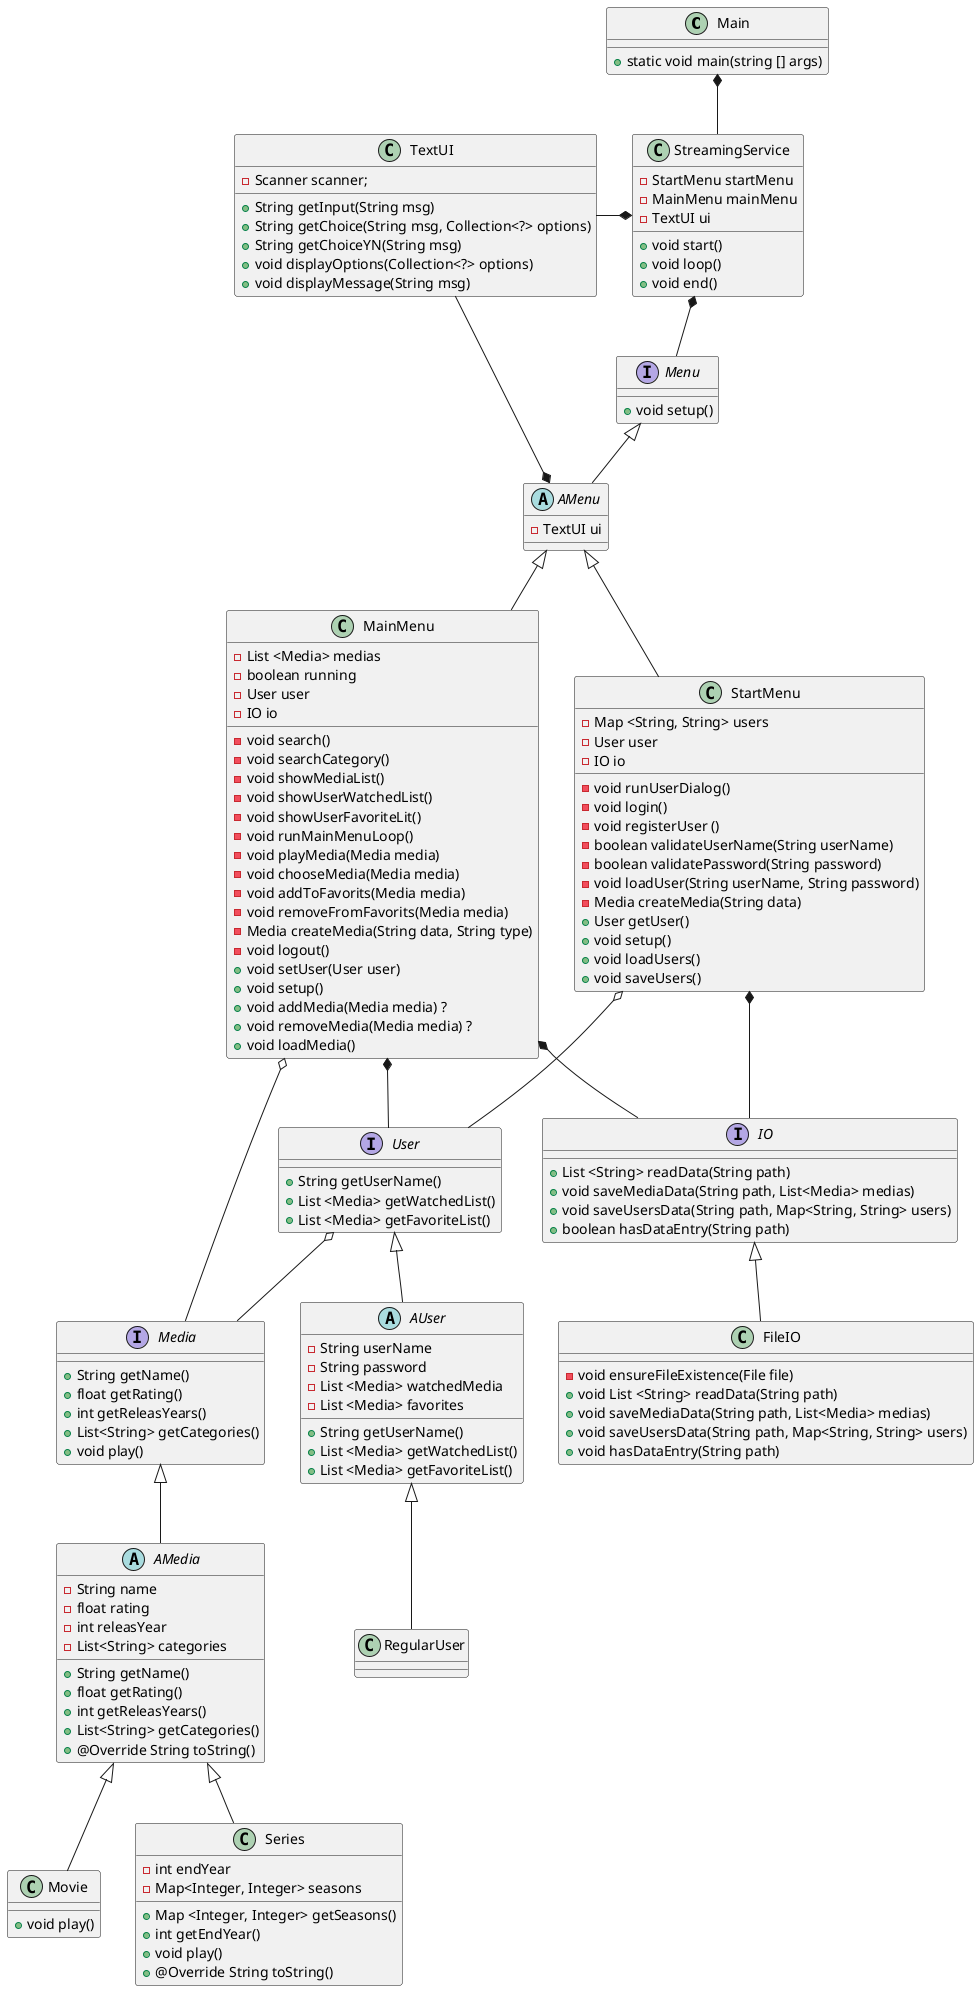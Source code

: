 @startuml
class Main
class StreamingService
interface Menu
abstract class AMenu
class StartMenu
class MainMenu
interface User
abstract class AUser
class RegularUser
interface Media
abstract class AMedia
class Movie
class Series
interface IO
class FileIO
class TextUI

Main *-- StreamingService
StreamingService *-- Menu
Menu <|-- AMenu
AMenu <|-- StartMenu
AMenu <|-- MainMenu
AMenu *-- TextUI
StartMenu *-- IO
MainMenu *-- IO
IO <|-- FileIO
StartMenu o-- User
MainMenu *-- User
User <|-- AUser
AUser <|-- RegularUser
MainMenu o-- Media
User o-- Media
Media <|-- AMedia
AMedia <|-- Movie
AMedia <|-- Series


Main : + static void main(string [] args)


StreamingService : - StartMenu startMenu
StreamingService : - MainMenu mainMenu
StreamingService : - TextUI ui

StreamingService : + void start()
StreamingService : + void loop()
StreamingService : + void end()


StreamingService *-l- TextUI


Menu : + void setup()


AMenu : - TextUI ui


StartMenu : - Map <String, String> users
StartMenu : - User user
StartMenu : - IO io

StartMenu : - void runUserDialog()
StartMenu : - void login()
StartMenu : - void registerUser ()
StartMenu : - boolean validateUserName(String userName)
StartMenu : - boolean validatePassword(String password)
StartMenu : - void loadUser(String userName, String password)
StartMenu : - Media createMedia(String data)
StartMenu : + User getUser()
StartMenu : + void setup()
StartMenu : + void loadUsers()
StartMenu : + void saveUsers()


MainMenu : - List <Media> medias
MainMenu : - boolean running
MainMenu : - User user
MainMenu : - IO io

MainMenu : - void search()
MainMenu : - void searchCategory()
MainMenu : - void showMediaList()
MainMenu : - void showUserWatchedList()
MainMenu : - void showUserFavoriteLit()
MainMenu : - void runMainMenuLoop()
MainMenu : - void playMedia(Media media)
MainMenu : - void chooseMedia(Media media)
MainMenu : - void addToFavorits(Media media)
MainMenu : - void removeFromFavorits(Media media)
MainMenu : - Media createMedia(String data, String type)
MainMenu : - void logout()
MainMenu : + void setUser(User user)
MainMenu : + void setup()
MainMenu : + void addMedia(Media media) ?
MainMenu : + void removeMedia(Media media) ?
MainMenu : + void loadMedia()


User : + String getUserName()
User : + List <Media> getWatchedList()
User : + List <Media> getFavoriteList()


AUser : - String userName
AUser : - String password
AUser : - List <Media> watchedMedia
AUser : - List <Media> favorites
AUser : + String getUserName()
AUser : + List <Media> getWatchedList()
AUser : + List <Media> getFavoriteList()


Media : + String getName()
Media : + float getRating()
Media : + int getReleasYears()
Media : + List<String> getCategories()
Media : + void play()


AMedia : - String name
AMedia : - float rating
AMedia : - int releasYear
AMedia : - List<String> categories

AMedia : + String getName()
AMedia : + float getRating()
AMedia : + int getReleasYears()
AMedia : + List<String> getCategories()
AMedia : + @Override String toString()


Series : - int endYear
Series : - Map<Integer, Integer> seasons
Series : + Map <Integer, Integer> getSeasons()

Series : + int getEndYear()
Series : + void play()
Series : + @Override String toString()


Movie : + void play()


IO : + List <String> readData(String path)
IO : + void saveMediaData(String path, List<Media> medias)
IO : + void saveUsersData(String path, Map<String, String> users)
IO : + boolean hasDataEntry(String path)


FileIO : - void ensureFileExistence(File file)
FileIO : + void List <String> readData(String path)
FileIO : + void saveMediaData(String path, List<Media> medias)
FileIO : + void saveUsersData(String path, Map<String, String> users)
FileIO : + void hasDataEntry(String path)


TextUI : - Scanner scanner;

TextUI : + String getInput(String msg)
TextUI : + String getChoice(String msg, Collection<?> options)
TextUI : + String getChoiceYN(String msg)
TextUI : + void displayOptions(Collection<?> options)
TextUI : + void displayMessage(String msg)

@enduml
